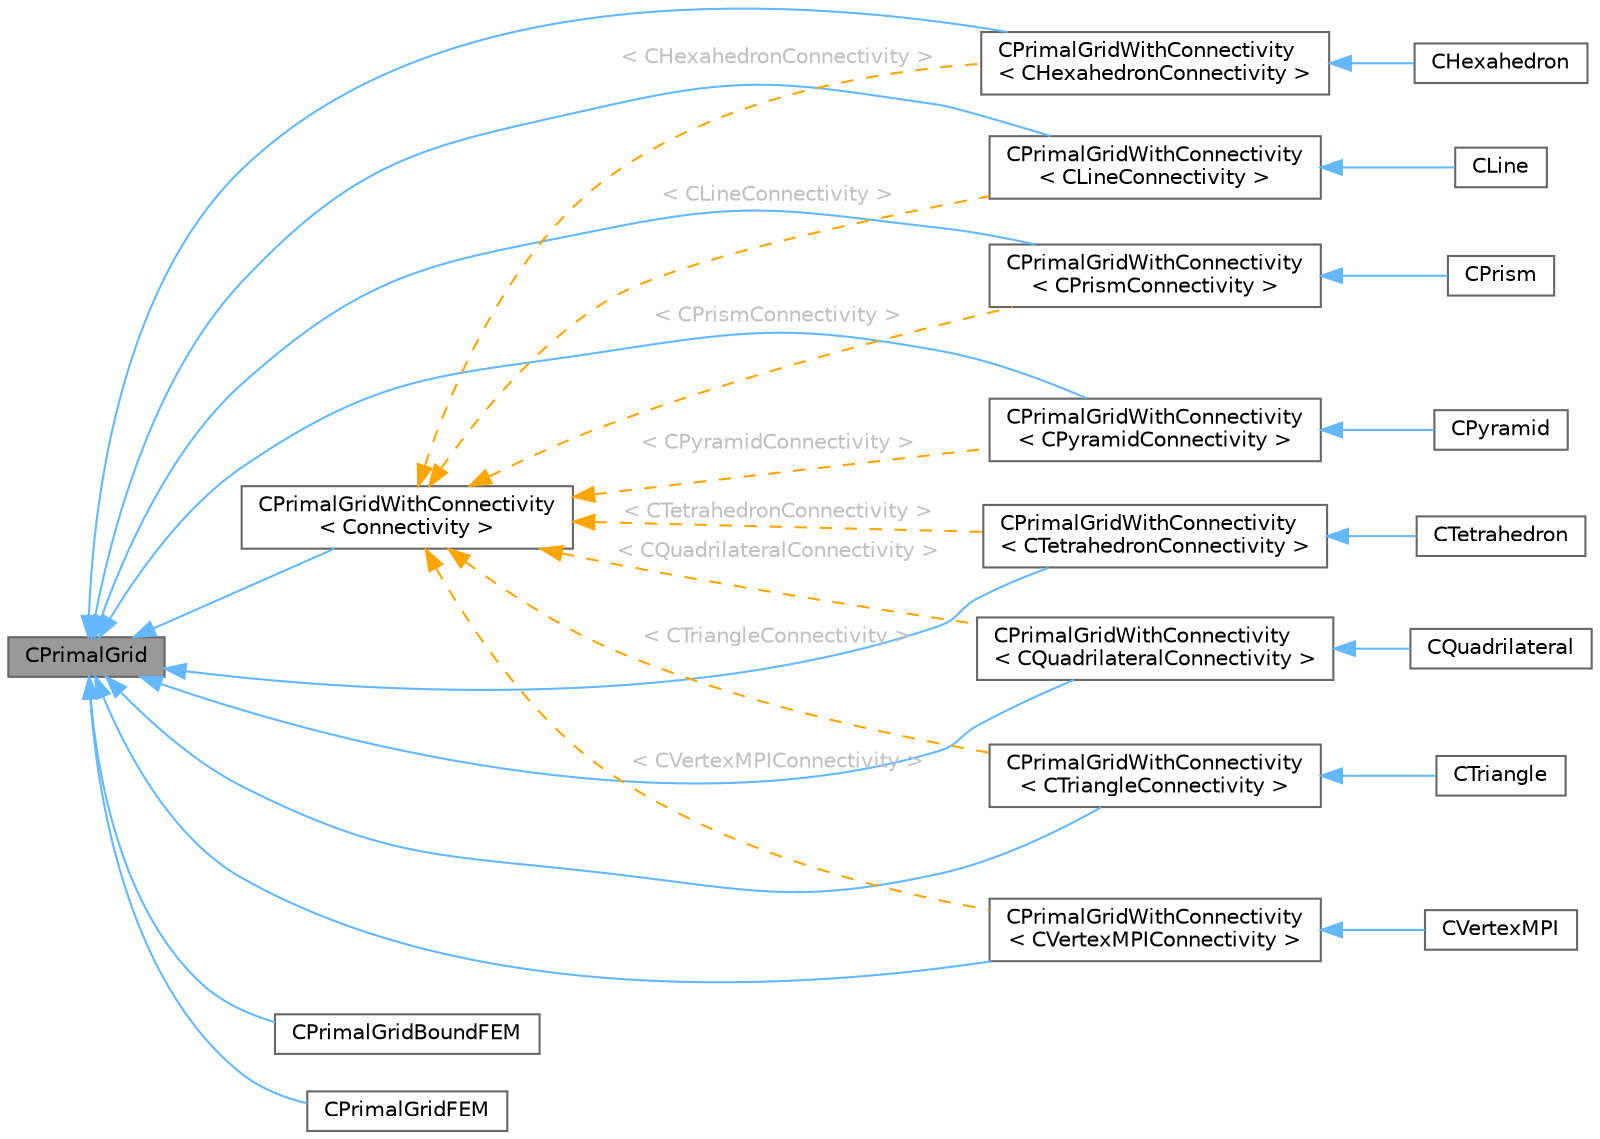 digraph "CPrimalGrid"
{
 // LATEX_PDF_SIZE
  bgcolor="transparent";
  edge [fontname=Helvetica,fontsize=10,labelfontname=Helvetica,labelfontsize=10];
  node [fontname=Helvetica,fontsize=10,shape=box,height=0.2,width=0.4];
  rankdir="LR";
  Node1 [id="Node000001",label="CPrimalGrid",height=0.2,width=0.4,color="gray40", fillcolor="grey60", style="filled", fontcolor="black",tooltip="Class to define the numerical primal grid."];
  Node1 -> Node2 [id="edge1_Node000001_Node000002",dir="back",color="steelblue1",style="solid",tooltip=" "];
  Node2 [id="Node000002",label="CPrimalGridWithConnectivity\l\< CHexahedronConnectivity \>",height=0.2,width=0.4,color="gray40", fillcolor="white", style="filled",URL="$classCPrimalGridWithConnectivity.html",tooltip=" "];
  Node2 -> Node3 [id="edge2_Node000002_Node000003",dir="back",color="steelblue1",style="solid",tooltip=" "];
  Node3 [id="Node000003",label="CHexahedron",height=0.2,width=0.4,color="gray40", fillcolor="white", style="filled",URL="$classCHexahedron.html",tooltip="Class for hexahedron element definition."];
  Node1 -> Node4 [id="edge3_Node000001_Node000004",dir="back",color="steelblue1",style="solid",tooltip=" "];
  Node4 [id="Node000004",label="CPrimalGridWithConnectivity\l\< CLineConnectivity \>",height=0.2,width=0.4,color="gray40", fillcolor="white", style="filled",URL="$classCPrimalGridWithConnectivity.html",tooltip=" "];
  Node4 -> Node5 [id="edge4_Node000004_Node000005",dir="back",color="steelblue1",style="solid",tooltip=" "];
  Node5 [id="Node000005",label="CLine",height=0.2,width=0.4,color="gray40", fillcolor="white", style="filled",URL="$classCLine.html",tooltip="Class for line element definition."];
  Node1 -> Node6 [id="edge5_Node000001_Node000006",dir="back",color="steelblue1",style="solid",tooltip=" "];
  Node6 [id="Node000006",label="CPrimalGridWithConnectivity\l\< CPrismConnectivity \>",height=0.2,width=0.4,color="gray40", fillcolor="white", style="filled",URL="$classCPrimalGridWithConnectivity.html",tooltip=" "];
  Node6 -> Node7 [id="edge6_Node000006_Node000007",dir="back",color="steelblue1",style="solid",tooltip=" "];
  Node7 [id="Node000007",label="CPrism",height=0.2,width=0.4,color="gray40", fillcolor="white", style="filled",URL="$classCPrism.html",tooltip="Class for prism element definition."];
  Node1 -> Node8 [id="edge7_Node000001_Node000008",dir="back",color="steelblue1",style="solid",tooltip=" "];
  Node8 [id="Node000008",label="CPrimalGridWithConnectivity\l\< CPyramidConnectivity \>",height=0.2,width=0.4,color="gray40", fillcolor="white", style="filled",URL="$classCPrimalGridWithConnectivity.html",tooltip=" "];
  Node8 -> Node9 [id="edge8_Node000008_Node000009",dir="back",color="steelblue1",style="solid",tooltip=" "];
  Node9 [id="Node000009",label="CPyramid",height=0.2,width=0.4,color="gray40", fillcolor="white", style="filled",URL="$classCPyramid.html",tooltip="Class for pyramid element definition."];
  Node1 -> Node10 [id="edge9_Node000001_Node000010",dir="back",color="steelblue1",style="solid",tooltip=" "];
  Node10 [id="Node000010",label="CPrimalGridWithConnectivity\l\< CQuadrilateralConnectivity \>",height=0.2,width=0.4,color="gray40", fillcolor="white", style="filled",URL="$classCPrimalGridWithConnectivity.html",tooltip=" "];
  Node10 -> Node11 [id="edge10_Node000010_Node000011",dir="back",color="steelblue1",style="solid",tooltip=" "];
  Node11 [id="Node000011",label="CQuadrilateral",height=0.2,width=0.4,color="gray40", fillcolor="white", style="filled",URL="$classCQuadrilateral.html",tooltip="Class for quadrilateral element definition."];
  Node1 -> Node12 [id="edge11_Node000001_Node000012",dir="back",color="steelblue1",style="solid",tooltip=" "];
  Node12 [id="Node000012",label="CPrimalGridWithConnectivity\l\< CTetrahedronConnectivity \>",height=0.2,width=0.4,color="gray40", fillcolor="white", style="filled",URL="$classCPrimalGridWithConnectivity.html",tooltip=" "];
  Node12 -> Node13 [id="edge12_Node000012_Node000013",dir="back",color="steelblue1",style="solid",tooltip=" "];
  Node13 [id="Node000013",label="CTetrahedron",height=0.2,width=0.4,color="gray40", fillcolor="white", style="filled",URL="$classCTetrahedron.html",tooltip="Class for tetrahedron element definition."];
  Node1 -> Node14 [id="edge13_Node000001_Node000014",dir="back",color="steelblue1",style="solid",tooltip=" "];
  Node14 [id="Node000014",label="CPrimalGridWithConnectivity\l\< CTriangleConnectivity \>",height=0.2,width=0.4,color="gray40", fillcolor="white", style="filled",URL="$classCPrimalGridWithConnectivity.html",tooltip=" "];
  Node14 -> Node15 [id="edge14_Node000014_Node000015",dir="back",color="steelblue1",style="solid",tooltip=" "];
  Node15 [id="Node000015",label="CTriangle",height=0.2,width=0.4,color="gray40", fillcolor="white", style="filled",URL="$classCTriangle.html",tooltip="Class for triangle element definition."];
  Node1 -> Node16 [id="edge15_Node000001_Node000016",dir="back",color="steelblue1",style="solid",tooltip=" "];
  Node16 [id="Node000016",label="CPrimalGridWithConnectivity\l\< CVertexMPIConnectivity \>",height=0.2,width=0.4,color="gray40", fillcolor="white", style="filled",URL="$classCPrimalGridWithConnectivity.html",tooltip=" "];
  Node16 -> Node17 [id="edge16_Node000016_Node000017",dir="back",color="steelblue1",style="solid",tooltip=" "];
  Node17 [id="Node000017",label="CVertexMPI",height=0.2,width=0.4,color="gray40", fillcolor="white", style="filled",URL="$classCVertexMPI.html",tooltip="Class for vertex element definition. This kind of element is used in the parallelization stuff."];
  Node1 -> Node18 [id="edge17_Node000001_Node000018",dir="back",color="steelblue1",style="solid",tooltip=" "];
  Node18 [id="Node000018",label="CPrimalGridBoundFEM",height=0.2,width=0.4,color="gray40", fillcolor="white", style="filled",URL="$classCPrimalGridBoundFEM.html",tooltip="Class to define primal grid boundary element for the FEM solver."];
  Node1 -> Node19 [id="edge18_Node000001_Node000019",dir="back",color="steelblue1",style="solid",tooltip=" "];
  Node19 [id="Node000019",label="CPrimalGridFEM",height=0.2,width=0.4,color="gray40", fillcolor="white", style="filled",URL="$classCPrimalGridFEM.html",tooltip="Class to define primal grid element for the FEM solver."];
  Node1 -> Node20 [id="edge19_Node000001_Node000020",dir="back",color="steelblue1",style="solid",tooltip=" "];
  Node20 [id="Node000020",label="CPrimalGridWithConnectivity\l\< Connectivity \>",height=0.2,width=0.4,color="gray40", fillcolor="white", style="filled",URL="$classCPrimalGridWithConnectivity.html",tooltip="Override the connectivity getters of CPrimalGrid."];
  Node20 -> Node2 [id="edge20_Node000020_Node000002",dir="back",color="orange",style="dashed",tooltip=" ",label=" \< CHexahedronConnectivity \>",fontcolor="grey" ];
  Node20 -> Node4 [id="edge21_Node000020_Node000004",dir="back",color="orange",style="dashed",tooltip=" ",label=" \< CLineConnectivity \>",fontcolor="grey" ];
  Node20 -> Node6 [id="edge22_Node000020_Node000006",dir="back",color="orange",style="dashed",tooltip=" ",label=" \< CPrismConnectivity \>",fontcolor="grey" ];
  Node20 -> Node8 [id="edge23_Node000020_Node000008",dir="back",color="orange",style="dashed",tooltip=" ",label=" \< CPyramidConnectivity \>",fontcolor="grey" ];
  Node20 -> Node10 [id="edge24_Node000020_Node000010",dir="back",color="orange",style="dashed",tooltip=" ",label=" \< CQuadrilateralConnectivity \>",fontcolor="grey" ];
  Node20 -> Node12 [id="edge25_Node000020_Node000012",dir="back",color="orange",style="dashed",tooltip=" ",label=" \< CTetrahedronConnectivity \>",fontcolor="grey" ];
  Node20 -> Node14 [id="edge26_Node000020_Node000014",dir="back",color="orange",style="dashed",tooltip=" ",label=" \< CTriangleConnectivity \>",fontcolor="grey" ];
  Node20 -> Node16 [id="edge27_Node000020_Node000016",dir="back",color="orange",style="dashed",tooltip=" ",label=" \< CVertexMPIConnectivity \>",fontcolor="grey" ];
}
